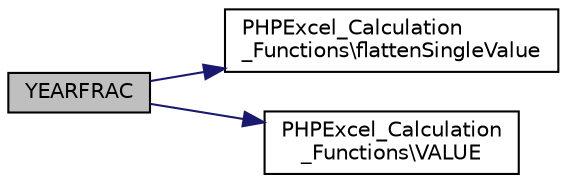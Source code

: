 digraph "YEARFRAC"
{
  edge [fontname="Helvetica",fontsize="10",labelfontname="Helvetica",labelfontsize="10"];
  node [fontname="Helvetica",fontsize="10",shape=record];
  rankdir="LR";
  Node174 [label="YEARFRAC",height=0.2,width=0.4,color="black", fillcolor="grey75", style="filled", fontcolor="black"];
  Node174 -> Node175 [color="midnightblue",fontsize="10",style="solid",fontname="Helvetica"];
  Node175 [label="PHPExcel_Calculation\l_Functions\\flattenSingleValue",height=0.2,width=0.4,color="black", fillcolor="white", style="filled",URL="$class_p_h_p_excel___calculation___functions.html#acaf2a2e8a02edcc96314474aa06d8550"];
  Node174 -> Node176 [color="midnightblue",fontsize="10",style="solid",fontname="Helvetica"];
  Node176 [label="PHPExcel_Calculation\l_Functions\\VALUE",height=0.2,width=0.4,color="black", fillcolor="white", style="filled",URL="$class_p_h_p_excel___calculation___functions.html#a2cc495b625ec296fd11527f968a37698"];
}
